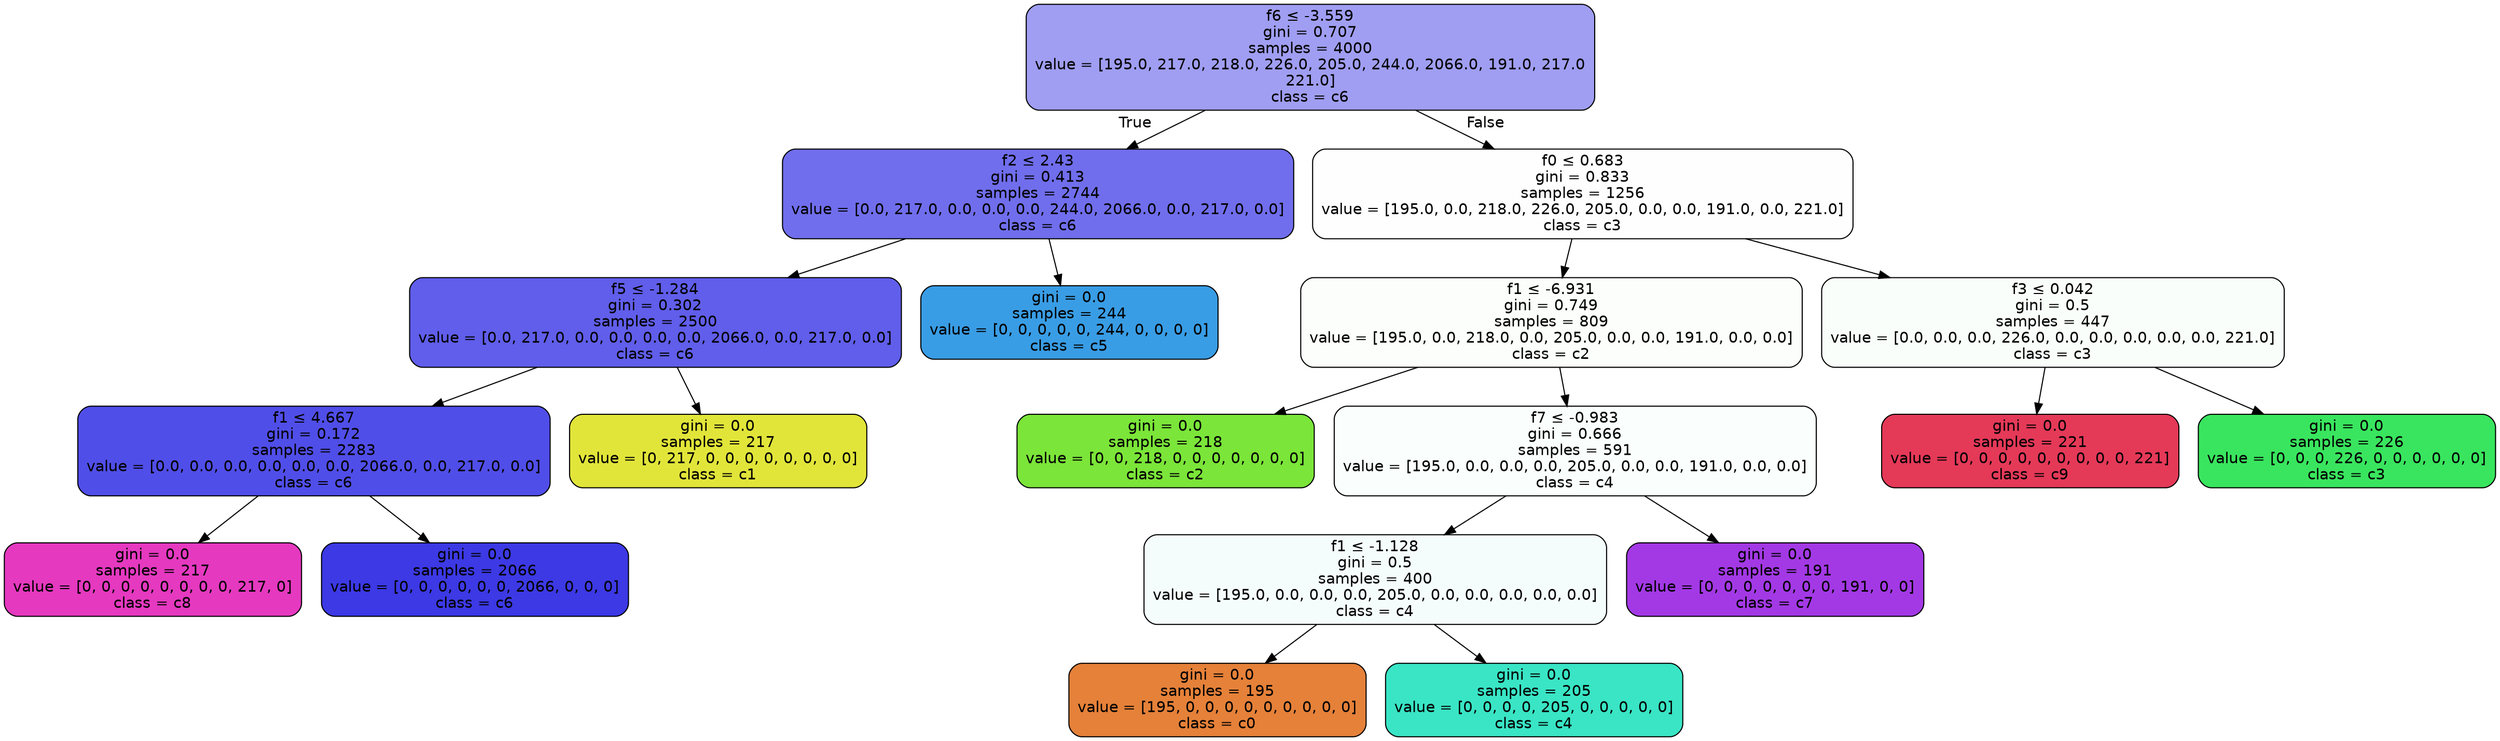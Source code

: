 digraph Tree {
node [shape=box, style="filled, rounded", color="black", fontname=helvetica] ;
edge [fontname=helvetica] ;
0 [label=<f6 &le; -3.559<br/>gini = 0.707<br/>samples = 4000<br/>value = [195.0, 217.0, 218.0, 226.0, 205.0, 244.0, 2066.0, 191.0, 217.0<br/>221.0]<br/>class = c6>, fillcolor="#3c39e57c"] ;
1 [label=<f2 &le; 2.43<br/>gini = 0.413<br/>samples = 2744<br/>value = [0.0, 217.0, 0.0, 0.0, 0.0, 244.0, 2066.0, 0.0, 217.0, 0.0]<br/>class = c6>, fillcolor="#3c39e5ba"] ;
0 -> 1 [labeldistance=2.5, labelangle=45, headlabel="True"] ;
2 [label=<f5 &le; -1.284<br/>gini = 0.302<br/>samples = 2500<br/>value = [0.0, 217.0, 0.0, 0.0, 0.0, 0.0, 2066.0, 0.0, 217.0, 0.0]<br/>class = c6>, fillcolor="#3c39e5cf"] ;
1 -> 2 ;
3 [label=<f1 &le; 4.667<br/>gini = 0.172<br/>samples = 2283<br/>value = [0.0, 0.0, 0.0, 0.0, 0.0, 0.0, 2066.0, 0.0, 217.0, 0.0]<br/>class = c6>, fillcolor="#3c39e5e4"] ;
2 -> 3 ;
4 [label=<gini = 0.0<br/>samples = 217<br/>value = [0, 0, 0, 0, 0, 0, 0, 0, 217, 0]<br/>class = c8>, fillcolor="#e539c0ff"] ;
3 -> 4 ;
5 [label=<gini = 0.0<br/>samples = 2066<br/>value = [0, 0, 0, 0, 0, 0, 2066, 0, 0, 0]<br/>class = c6>, fillcolor="#3c39e5ff"] ;
3 -> 5 ;
6 [label=<gini = 0.0<br/>samples = 217<br/>value = [0, 217, 0, 0, 0, 0, 0, 0, 0, 0]<br/>class = c1>, fillcolor="#e2e539ff"] ;
2 -> 6 ;
7 [label=<gini = 0.0<br/>samples = 244<br/>value = [0, 0, 0, 0, 0, 244, 0, 0, 0, 0]<br/>class = c5>, fillcolor="#399de5ff"] ;
1 -> 7 ;
8 [label=<f0 &le; 0.683<br/>gini = 0.833<br/>samples = 1256<br/>value = [195.0, 0.0, 218.0, 226.0, 205.0, 0.0, 0.0, 191.0, 0.0, 221.0]<br/>class = c3>, fillcolor="#39e55e01"] ;
0 -> 8 [labeldistance=2.5, labelangle=-45, headlabel="False"] ;
9 [label=<f1 &le; -6.931<br/>gini = 0.749<br/>samples = 809<br/>value = [195.0, 0.0, 218.0, 0.0, 205.0, 0.0, 0.0, 191.0, 0.0, 0.0]<br/>class = c2>, fillcolor="#7be53905"] ;
8 -> 9 ;
10 [label=<gini = 0.0<br/>samples = 218<br/>value = [0, 0, 218, 0, 0, 0, 0, 0, 0, 0]<br/>class = c2>, fillcolor="#7be539ff"] ;
9 -> 10 ;
11 [label=<f7 &le; -0.983<br/>gini = 0.666<br/>samples = 591<br/>value = [195.0, 0.0, 0.0, 0.0, 205.0, 0.0, 0.0, 191.0, 0.0, 0.0]<br/>class = c4>, fillcolor="#39e5c506"] ;
9 -> 11 ;
12 [label=<f1 &le; -1.128<br/>gini = 0.5<br/>samples = 400<br/>value = [195.0, 0.0, 0.0, 0.0, 205.0, 0.0, 0.0, 0.0, 0.0, 0.0]<br/>class = c4>, fillcolor="#39e5c50c"] ;
11 -> 12 ;
13 [label=<gini = 0.0<br/>samples = 195<br/>value = [195, 0, 0, 0, 0, 0, 0, 0, 0, 0]<br/>class = c0>, fillcolor="#e58139ff"] ;
12 -> 13 ;
14 [label=<gini = 0.0<br/>samples = 205<br/>value = [0, 0, 0, 0, 205, 0, 0, 0, 0, 0]<br/>class = c4>, fillcolor="#39e5c5ff"] ;
12 -> 14 ;
15 [label=<gini = 0.0<br/>samples = 191<br/>value = [0, 0, 0, 0, 0, 0, 0, 191, 0, 0]<br/>class = c7>, fillcolor="#a339e5ff"] ;
11 -> 15 ;
16 [label=<f3 &le; 0.042<br/>gini = 0.5<br/>samples = 447<br/>value = [0.0, 0.0, 0.0, 226.0, 0.0, 0.0, 0.0, 0.0, 0.0, 221.0]<br/>class = c3>, fillcolor="#39e55e06"] ;
8 -> 16 ;
17 [label=<gini = 0.0<br/>samples = 221<br/>value = [0, 0, 0, 0, 0, 0, 0, 0, 0, 221]<br/>class = c9>, fillcolor="#e53958ff"] ;
16 -> 17 ;
18 [label=<gini = 0.0<br/>samples = 226<br/>value = [0, 0, 0, 226, 0, 0, 0, 0, 0, 0]<br/>class = c3>, fillcolor="#39e55eff"] ;
16 -> 18 ;
}
